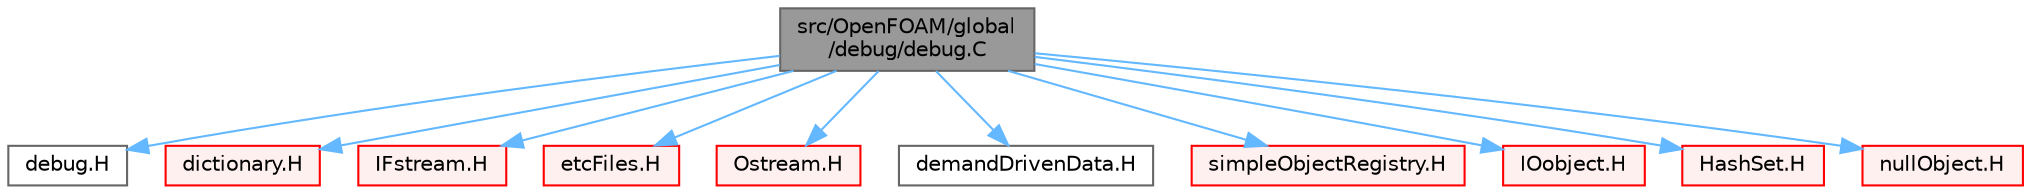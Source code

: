 digraph "src/OpenFOAM/global/debug/debug.C"
{
 // LATEX_PDF_SIZE
  bgcolor="transparent";
  edge [fontname=Helvetica,fontsize=10,labelfontname=Helvetica,labelfontsize=10];
  node [fontname=Helvetica,fontsize=10,shape=box,height=0.2,width=0.4];
  Node1 [id="Node000001",label="src/OpenFOAM/global\l/debug/debug.C",height=0.2,width=0.4,color="gray40", fillcolor="grey60", style="filled", fontcolor="black",tooltip="Class for handling debugging switches."];
  Node1 -> Node2 [id="edge1_Node000001_Node000002",color="steelblue1",style="solid",tooltip=" "];
  Node2 [id="Node000002",label="debug.H",height=0.2,width=0.4,color="grey40", fillcolor="white", style="filled",URL="$debug_8H.html",tooltip=" "];
  Node1 -> Node3 [id="edge2_Node000001_Node000003",color="steelblue1",style="solid",tooltip=" "];
  Node3 [id="Node000003",label="dictionary.H",height=0.2,width=0.4,color="red", fillcolor="#FFF0F0", style="filled",URL="$dictionary_8H.html",tooltip=" "];
  Node1 -> Node133 [id="edge3_Node000001_Node000133",color="steelblue1",style="solid",tooltip=" "];
  Node133 [id="Node000133",label="IFstream.H",height=0.2,width=0.4,color="red", fillcolor="#FFF0F0", style="filled",URL="$IFstream_8H.html",tooltip=" "];
  Node1 -> Node138 [id="edge4_Node000001_Node000138",color="steelblue1",style="solid",tooltip=" "];
  Node138 [id="Node000138",label="etcFiles.H",height=0.2,width=0.4,color="red", fillcolor="#FFF0F0", style="filled",URL="$etcFiles_8H.html",tooltip="Functions to search 'etc' directories for configuration files etc."];
  Node1 -> Node60 [id="edge5_Node000001_Node000060",color="steelblue1",style="solid",tooltip=" "];
  Node60 [id="Node000060",label="Ostream.H",height=0.2,width=0.4,color="red", fillcolor="#FFF0F0", style="filled",URL="$Ostream_8H.html",tooltip=" "];
  Node1 -> Node140 [id="edge6_Node000001_Node000140",color="steelblue1",style="solid",tooltip=" "];
  Node140 [id="Node000140",label="demandDrivenData.H",height=0.2,width=0.4,color="grey40", fillcolor="white", style="filled",URL="$demandDrivenData_8H.html",tooltip="Template functions to aid in the implementation of demand driven data."];
  Node1 -> Node141 [id="edge7_Node000001_Node000141",color="steelblue1",style="solid",tooltip=" "];
  Node141 [id="Node000141",label="simpleObjectRegistry.H",height=0.2,width=0.4,color="red", fillcolor="#FFF0F0", style="filled",URL="$simpleObjectRegistry_8H.html",tooltip=" "];
  Node1 -> Node144 [id="edge8_Node000001_Node000144",color="steelblue1",style="solid",tooltip=" "];
  Node144 [id="Node000144",label="IOobject.H",height=0.2,width=0.4,color="red", fillcolor="#FFF0F0", style="filled",URL="$IOobject_8H.html",tooltip=" "];
  Node1 -> Node149 [id="edge9_Node000001_Node000149",color="steelblue1",style="solid",tooltip=" "];
  Node149 [id="Node000149",label="HashSet.H",height=0.2,width=0.4,color="red", fillcolor="#FFF0F0", style="filled",URL="$HashSet_8H.html",tooltip=" "];
  Node1 -> Node77 [id="edge10_Node000001_Node000077",color="steelblue1",style="solid",tooltip=" "];
  Node77 [id="Node000077",label="nullObject.H",height=0.2,width=0.4,color="red", fillcolor="#FFF0F0", style="filled",URL="$nullObject_8H.html",tooltip=" "];
}
